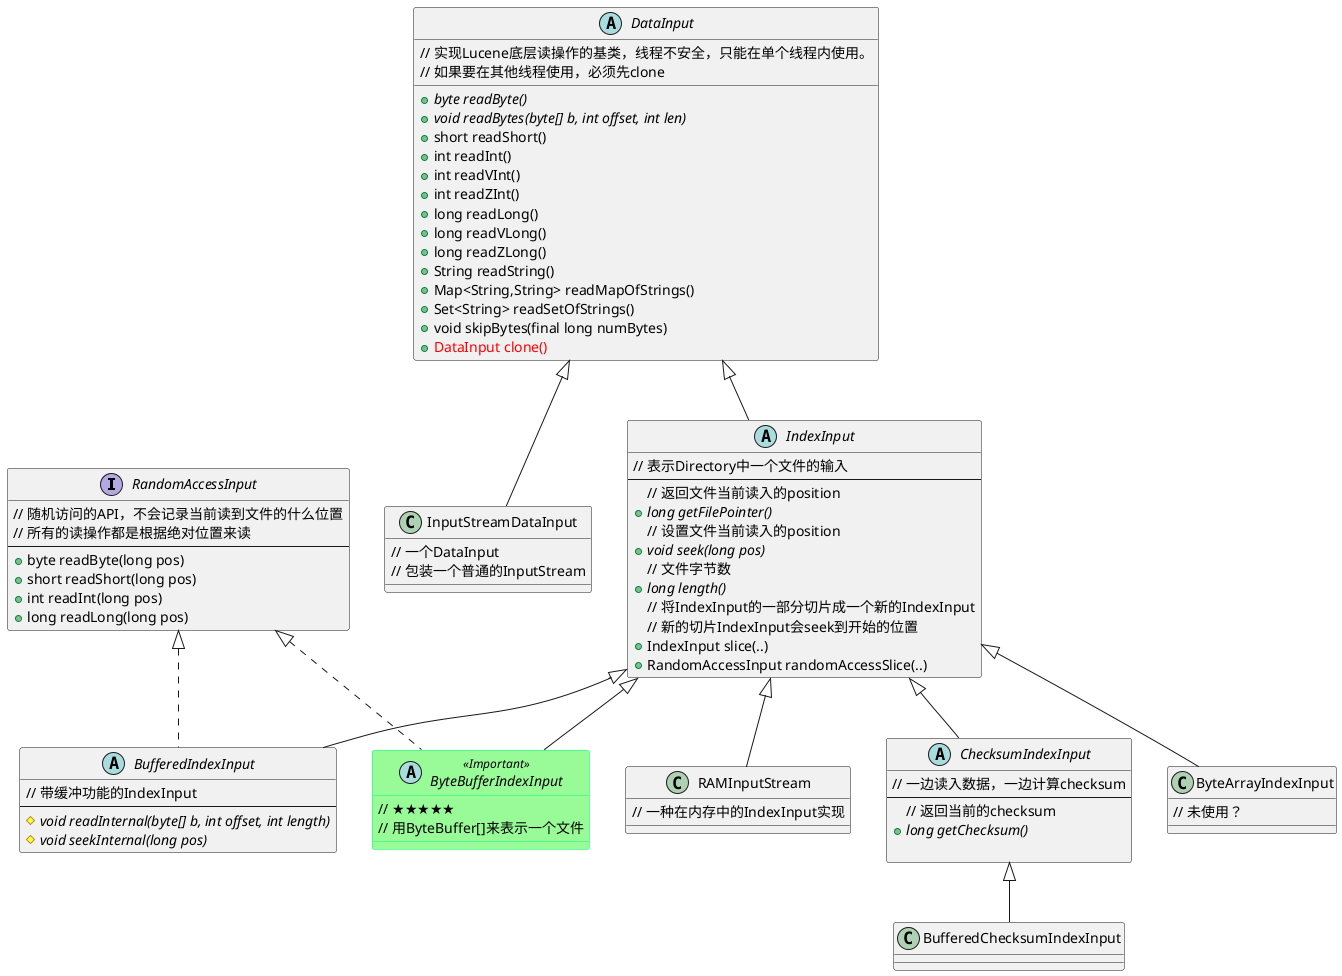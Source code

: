 @startuml
skinparam class{
    BackgroundColor<<Important>> PaleGreen
    BorderColor<<Important>> SpringGreen
}
interface RandomAccessInput{
    // 随机访问的API，不会记录当前读到文件的什么位置
    // 所有的读操作都是根据绝对位置来读
    ---
    +byte readByte(long pos)
    +short readShort(long pos)
    +int readInt(long pos)
    +long readLong(long pos)
}

abstract class DataInput{
    // 实现Lucene底层读操作的基类，线程不安全，只能在单个线程内使用。
    // 如果要在其他线程使用，必须先clone
    +{abstract} byte readByte()
    +{abstract} void readBytes(byte[] b, int offset, int len)
    +short readShort()
    +int readInt()
    +int readVInt()
    +int readZInt()
    +long readLong()
    +long readVLong()
    +long readZLong()
    +String readString()
    +Map<String,String> readMapOfStrings()
    +Set<String> readSetOfStrings()
    +void skipBytes(final long numBytes)
    +<font color="red">DataInput clone()</font>
}

abstract class IndexInput extends DataInput{
    // 表示Directory中一个文件的输入
    ---
    // 返回文件当前读入的position
    +{abstract} long getFilePointer()
    // 设置文件当前读入的position
    +{abstract} void seek(long pos)
    // 文件字节数
    +{abstract} long length()
    // 将IndexInput的一部分切片成一个新的IndexInput
    // 新的切片IndexInput会seek到开始的位置
    +IndexInput slice(..)
    +RandomAccessInput randomAccessSlice(..)
}

class InputStreamDataInput extends DataInput{
    // 一个DataInput
    // 包装一个普通的InputStream
}

abstract class ByteBufferIndexInput<<Important>> extends IndexInput implements RandomAccessInput{
    // ★★★★★
    // 用ByteBuffer[]来表示一个文件
}

abstract class BufferedIndexInput extends IndexInput implements RandomAccessInput{
    // 带缓冲功能的IndexInput
    ---
    #{abstract} void readInternal(byte[] b, int offset, int length)
    #{abstract} void seekInternal(long pos)
}

class RAMInputStream extends IndexInput{
    // 一种在内存中的IndexInput实现
}

abstract class ChecksumIndexInput extends IndexInput{
    // 一边读入数据，一边计算checksum
    ---
    // 返回当前的checksum
    + {abstract} long getChecksum()

}

class ByteArrayIndexInput extends IndexInput{
    // 未使用？
}

class BufferedChecksumIndexInput extends ChecksumIndexInput{

}

@enduml